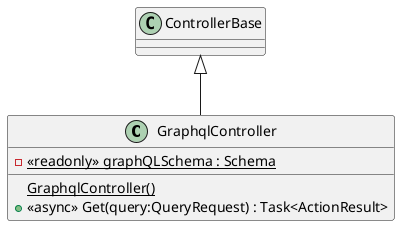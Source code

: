 @startuml
class GraphqlController {
    - {static} <<readonly>> graphQLSchema : Schema
    {static} GraphqlController()
    + <<async>> Get(query:QueryRequest) : Task<ActionResult>
}
ControllerBase <|-- GraphqlController
@enduml
